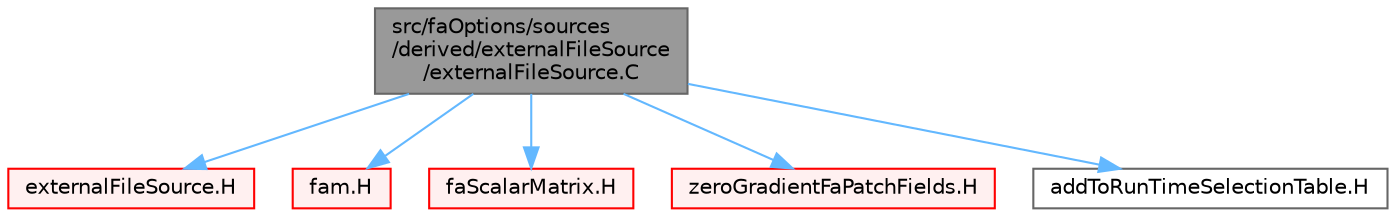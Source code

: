 digraph "src/faOptions/sources/derived/externalFileSource/externalFileSource.C"
{
 // LATEX_PDF_SIZE
  bgcolor="transparent";
  edge [fontname=Helvetica,fontsize=10,labelfontname=Helvetica,labelfontsize=10];
  node [fontname=Helvetica,fontsize=10,shape=box,height=0.2,width=0.4];
  Node1 [id="Node000001",label="src/faOptions/sources\l/derived/externalFileSource\l/externalFileSource.C",height=0.2,width=0.4,color="gray40", fillcolor="grey60", style="filled", fontcolor="black",tooltip=" "];
  Node1 -> Node2 [id="edge1_Node000001_Node000002",color="steelblue1",style="solid",tooltip=" "];
  Node2 [id="Node000002",label="externalFileSource.H",height=0.2,width=0.4,color="red", fillcolor="#FFF0F0", style="filled",URL="$externalFileSource_8H.html",tooltip=" "];
  Node1 -> Node480 [id="edge2_Node000001_Node000480",color="steelblue1",style="solid",tooltip=" "];
  Node480 [id="Node000480",label="fam.H",height=0.2,width=0.4,color="red", fillcolor="#FFF0F0", style="filled",URL="$fam_8H.html",tooltip="Namespace of functions to calculate implicit derivatives returning a matrix. Time derivatives are cal..."];
  Node1 -> Node502 [id="edge3_Node000001_Node000502",color="steelblue1",style="solid",tooltip=" "];
  Node502 [id="Node000502",label="faScalarMatrix.H",height=0.2,width=0.4,color="red", fillcolor="#FFF0F0", style="filled",URL="$faScalarMatrix_8H.html",tooltip=" "];
  Node1 -> Node503 [id="edge4_Node000001_Node000503",color="steelblue1",style="solid",tooltip=" "];
  Node503 [id="Node000503",label="zeroGradientFaPatchFields.H",height=0.2,width=0.4,color="red", fillcolor="#FFF0F0", style="filled",URL="$zeroGradientFaPatchFields_8H.html",tooltip=" "];
  Node1 -> Node505 [id="edge5_Node000001_Node000505",color="steelblue1",style="solid",tooltip=" "];
  Node505 [id="Node000505",label="addToRunTimeSelectionTable.H",height=0.2,width=0.4,color="grey40", fillcolor="white", style="filled",URL="$addToRunTimeSelectionTable_8H.html",tooltip="Macros for easy insertion into run-time selection tables."];
}
